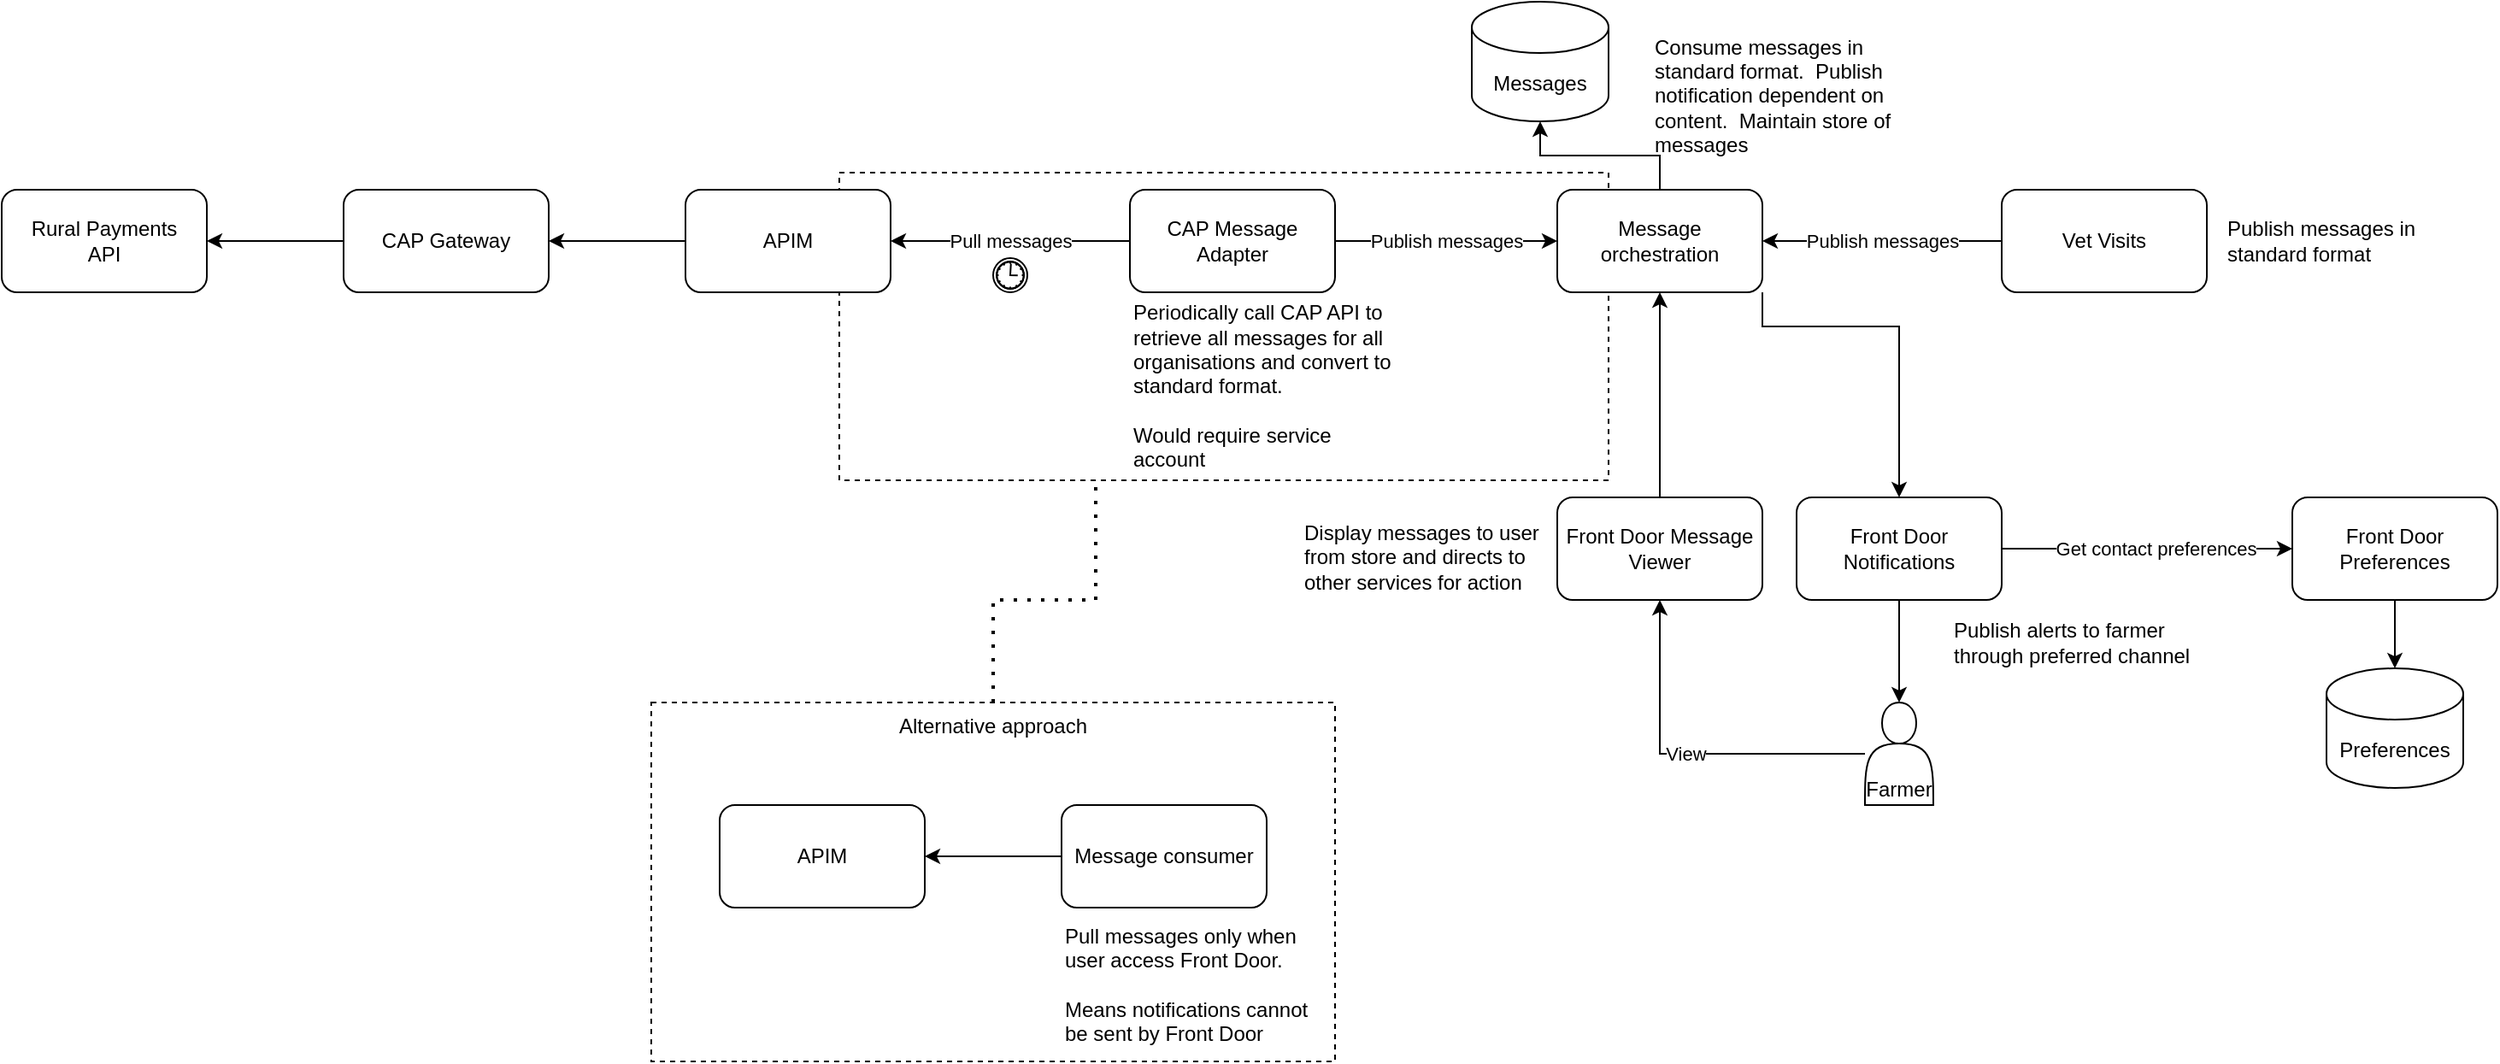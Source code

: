 <mxfile version="22.1.8" type="github">
  <diagram name="Page-1" id="dYXtfFwurcNwbzcMY37W">
    <mxGraphModel dx="2026" dy="1145" grid="1" gridSize="10" guides="1" tooltips="1" connect="1" arrows="1" fold="1" page="1" pageScale="1" pageWidth="850" pageHeight="1100" math="0" shadow="0">
      <root>
        <mxCell id="0" />
        <mxCell id="1" parent="0" />
        <mxCell id="0YbZIf-yBDhTOu-SZzjd-40" value="" style="rounded=0;whiteSpace=wrap;html=1;dashed=1;" vertex="1" parent="1">
          <mxGeometry x="650" y="150" width="450" height="180" as="geometry" />
        </mxCell>
        <mxCell id="0YbZIf-yBDhTOu-SZzjd-1" value="Rural Payments&lt;br&gt;API" style="rounded=1;whiteSpace=wrap;html=1;verticalAlign=middle;" vertex="1" parent="1">
          <mxGeometry x="160" y="160" width="120" height="60" as="geometry" />
        </mxCell>
        <mxCell id="0YbZIf-yBDhTOu-SZzjd-2" value="Messages" style="shape=cylinder3;whiteSpace=wrap;html=1;boundedLbl=1;backgroundOutline=1;size=15;" vertex="1" parent="1">
          <mxGeometry x="1020" y="50" width="80" height="70" as="geometry" />
        </mxCell>
        <mxCell id="0YbZIf-yBDhTOu-SZzjd-5" style="edgeStyle=orthogonalEdgeStyle;rounded=0;orthogonalLoop=1;jettySize=auto;html=1;entryX=1;entryY=0.5;entryDx=0;entryDy=0;" edge="1" parent="1" source="0YbZIf-yBDhTOu-SZzjd-4" target="0YbZIf-yBDhTOu-SZzjd-1">
          <mxGeometry relative="1" as="geometry" />
        </mxCell>
        <mxCell id="0YbZIf-yBDhTOu-SZzjd-4" value="CAP Gateway" style="rounded=1;whiteSpace=wrap;html=1;" vertex="1" parent="1">
          <mxGeometry x="360" y="160" width="120" height="60" as="geometry" />
        </mxCell>
        <mxCell id="0YbZIf-yBDhTOu-SZzjd-7" value="" style="edgeStyle=orthogonalEdgeStyle;rounded=0;orthogonalLoop=1;jettySize=auto;html=1;" edge="1" parent="1" source="0YbZIf-yBDhTOu-SZzjd-6" target="0YbZIf-yBDhTOu-SZzjd-4">
          <mxGeometry relative="1" as="geometry" />
        </mxCell>
        <mxCell id="0YbZIf-yBDhTOu-SZzjd-6" value="APIM" style="rounded=1;whiteSpace=wrap;html=1;" vertex="1" parent="1">
          <mxGeometry x="560" y="160" width="120" height="60" as="geometry" />
        </mxCell>
        <mxCell id="0YbZIf-yBDhTOu-SZzjd-9" value="Pull messages" style="edgeStyle=orthogonalEdgeStyle;rounded=0;orthogonalLoop=1;jettySize=auto;html=1;" edge="1" parent="1" source="0YbZIf-yBDhTOu-SZzjd-8" target="0YbZIf-yBDhTOu-SZzjd-6">
          <mxGeometry relative="1" as="geometry" />
        </mxCell>
        <mxCell id="0YbZIf-yBDhTOu-SZzjd-12" value="Publish messages" style="edgeStyle=orthogonalEdgeStyle;rounded=0;orthogonalLoop=1;jettySize=auto;html=1;" edge="1" parent="1" source="0YbZIf-yBDhTOu-SZzjd-8" target="0YbZIf-yBDhTOu-SZzjd-11">
          <mxGeometry relative="1" as="geometry" />
        </mxCell>
        <mxCell id="0YbZIf-yBDhTOu-SZzjd-8" value="CAP Message Adapter" style="rounded=1;whiteSpace=wrap;html=1;" vertex="1" parent="1">
          <mxGeometry x="820" y="160" width="120" height="60" as="geometry" />
        </mxCell>
        <mxCell id="0YbZIf-yBDhTOu-SZzjd-10" value="" style="points=[[0.145,0.145,0],[0.5,0,0],[0.855,0.145,0],[1,0.5,0],[0.855,0.855,0],[0.5,1,0],[0.145,0.855,0],[0,0.5,0]];shape=mxgraph.bpmn.event;html=1;verticalLabelPosition=bottom;labelBackgroundColor=#ffffff;verticalAlign=top;align=center;perimeter=ellipsePerimeter;outlineConnect=0;aspect=fixed;outline=catching;symbol=timer;" vertex="1" parent="1">
          <mxGeometry x="740" y="200" width="20" height="20" as="geometry" />
        </mxCell>
        <mxCell id="0YbZIf-yBDhTOu-SZzjd-14" value="" style="edgeStyle=orthogonalEdgeStyle;rounded=0;orthogonalLoop=1;jettySize=auto;html=1;" edge="1" parent="1" source="0YbZIf-yBDhTOu-SZzjd-13" target="0YbZIf-yBDhTOu-SZzjd-11">
          <mxGeometry relative="1" as="geometry" />
        </mxCell>
        <mxCell id="0YbZIf-yBDhTOu-SZzjd-23" style="edgeStyle=orthogonalEdgeStyle;rounded=0;orthogonalLoop=1;jettySize=auto;html=1;entryX=0.5;entryY=0;entryDx=0;entryDy=0;" edge="1" parent="1" source="0YbZIf-yBDhTOu-SZzjd-11" target="0YbZIf-yBDhTOu-SZzjd-22">
          <mxGeometry relative="1" as="geometry">
            <Array as="points">
              <mxPoint x="1190" y="240" />
              <mxPoint x="1270" y="240" />
            </Array>
          </mxGeometry>
        </mxCell>
        <mxCell id="0YbZIf-yBDhTOu-SZzjd-11" value="Message orchestration" style="rounded=1;whiteSpace=wrap;html=1;" vertex="1" parent="1">
          <mxGeometry x="1070" y="160" width="120" height="60" as="geometry" />
        </mxCell>
        <mxCell id="0YbZIf-yBDhTOu-SZzjd-13" value="Front Door Message Viewer" style="rounded=1;whiteSpace=wrap;html=1;fontStyle=0" vertex="1" parent="1">
          <mxGeometry x="1070" y="340" width="120" height="60" as="geometry" />
        </mxCell>
        <mxCell id="0YbZIf-yBDhTOu-SZzjd-16" value="Publish messages" style="edgeStyle=orthogonalEdgeStyle;rounded=0;orthogonalLoop=1;jettySize=auto;html=1;" edge="1" parent="1" source="0YbZIf-yBDhTOu-SZzjd-15" target="0YbZIf-yBDhTOu-SZzjd-11">
          <mxGeometry relative="1" as="geometry" />
        </mxCell>
        <mxCell id="0YbZIf-yBDhTOu-SZzjd-15" value="Vet Visits" style="rounded=1;whiteSpace=wrap;html=1;" vertex="1" parent="1">
          <mxGeometry x="1330" y="160" width="120" height="60" as="geometry" />
        </mxCell>
        <mxCell id="0YbZIf-yBDhTOu-SZzjd-19" style="edgeStyle=orthogonalEdgeStyle;rounded=0;orthogonalLoop=1;jettySize=auto;html=1;entryX=0.5;entryY=1;entryDx=0;entryDy=0;entryPerimeter=0;" edge="1" parent="1" source="0YbZIf-yBDhTOu-SZzjd-11" target="0YbZIf-yBDhTOu-SZzjd-2">
          <mxGeometry relative="1" as="geometry" />
        </mxCell>
        <mxCell id="0YbZIf-yBDhTOu-SZzjd-26" value="" style="edgeStyle=orthogonalEdgeStyle;rounded=0;orthogonalLoop=1;jettySize=auto;html=1;" edge="1" parent="1" source="0YbZIf-yBDhTOu-SZzjd-22" target="0YbZIf-yBDhTOu-SZzjd-25">
          <mxGeometry relative="1" as="geometry" />
        </mxCell>
        <mxCell id="0YbZIf-yBDhTOu-SZzjd-32" value="" style="edgeStyle=orthogonalEdgeStyle;rounded=0;orthogonalLoop=1;jettySize=auto;html=1;" edge="1" parent="1" source="0YbZIf-yBDhTOu-SZzjd-22" target="0YbZIf-yBDhTOu-SZzjd-31">
          <mxGeometry relative="1" as="geometry" />
        </mxCell>
        <mxCell id="0YbZIf-yBDhTOu-SZzjd-35" value="Text" style="edgeLabel;html=1;align=center;verticalAlign=middle;resizable=0;points=[];" vertex="1" connectable="0" parent="0YbZIf-yBDhTOu-SZzjd-32">
          <mxGeometry x="0.34" y="1" relative="1" as="geometry">
            <mxPoint as="offset" />
          </mxGeometry>
        </mxCell>
        <mxCell id="0YbZIf-yBDhTOu-SZzjd-36" value="Get contact preferences" style="edgeLabel;html=1;align=center;verticalAlign=middle;resizable=0;points=[];" vertex="1" connectable="0" parent="0YbZIf-yBDhTOu-SZzjd-32">
          <mxGeometry x="0.36" y="-3" relative="1" as="geometry">
            <mxPoint x="-26" y="-3" as="offset" />
          </mxGeometry>
        </mxCell>
        <mxCell id="0YbZIf-yBDhTOu-SZzjd-22" value="Front Door Notifications" style="rounded=1;whiteSpace=wrap;html=1;" vertex="1" parent="1">
          <mxGeometry x="1210" y="340" width="120" height="60" as="geometry" />
        </mxCell>
        <mxCell id="0YbZIf-yBDhTOu-SZzjd-27" value="View" style="edgeStyle=orthogonalEdgeStyle;rounded=0;orthogonalLoop=1;jettySize=auto;html=1;entryX=0.5;entryY=1;entryDx=0;entryDy=0;" edge="1" parent="1" source="0YbZIf-yBDhTOu-SZzjd-25" target="0YbZIf-yBDhTOu-SZzjd-13">
          <mxGeometry relative="1" as="geometry" />
        </mxCell>
        <mxCell id="0YbZIf-yBDhTOu-SZzjd-25" value="Farmer" style="shape=actor;whiteSpace=wrap;html=1;verticalAlign=bottom;" vertex="1" parent="1">
          <mxGeometry x="1250" y="460" width="40" height="60" as="geometry" />
        </mxCell>
        <mxCell id="0YbZIf-yBDhTOu-SZzjd-29" value="Periodically call CAP API to retrieve all messages for all organisations and convert to standard format.&lt;br&gt;&lt;br&gt;Would require service account" style="text;html=1;strokeColor=none;fillColor=none;align=left;verticalAlign=middle;whiteSpace=wrap;rounded=0;" vertex="1" parent="1">
          <mxGeometry x="820" y="260" width="160" height="30" as="geometry" />
        </mxCell>
        <mxCell id="0YbZIf-yBDhTOu-SZzjd-30" value="Publish messages in standard format" style="text;html=1;strokeColor=none;fillColor=none;align=left;verticalAlign=middle;whiteSpace=wrap;rounded=0;" vertex="1" parent="1">
          <mxGeometry x="1460" y="175" width="160" height="30" as="geometry" />
        </mxCell>
        <mxCell id="0YbZIf-yBDhTOu-SZzjd-34" value="" style="edgeStyle=orthogonalEdgeStyle;rounded=0;orthogonalLoop=1;jettySize=auto;html=1;" edge="1" parent="1" source="0YbZIf-yBDhTOu-SZzjd-31" target="0YbZIf-yBDhTOu-SZzjd-33">
          <mxGeometry relative="1" as="geometry" />
        </mxCell>
        <mxCell id="0YbZIf-yBDhTOu-SZzjd-31" value="Front Door Preferences" style="rounded=1;whiteSpace=wrap;html=1;" vertex="1" parent="1">
          <mxGeometry x="1500" y="340" width="120" height="60" as="geometry" />
        </mxCell>
        <mxCell id="0YbZIf-yBDhTOu-SZzjd-33" value="Preferences" style="shape=cylinder3;whiteSpace=wrap;html=1;boundedLbl=1;backgroundOutline=1;size=15;" vertex="1" parent="1">
          <mxGeometry x="1520" y="440" width="80" height="70" as="geometry" />
        </mxCell>
        <mxCell id="0YbZIf-yBDhTOu-SZzjd-37" value="Publish alerts to farmer through preferred channel" style="text;html=1;strokeColor=none;fillColor=none;align=left;verticalAlign=middle;whiteSpace=wrap;rounded=0;" vertex="1" parent="1">
          <mxGeometry x="1300" y="410" width="160" height="30" as="geometry" />
        </mxCell>
        <mxCell id="0YbZIf-yBDhTOu-SZzjd-38" value="Display messages to user from store and directs to other services for action" style="text;html=1;strokeColor=none;fillColor=none;align=left;verticalAlign=middle;whiteSpace=wrap;rounded=0;" vertex="1" parent="1">
          <mxGeometry x="920" y="360" width="160" height="30" as="geometry" />
        </mxCell>
        <mxCell id="0YbZIf-yBDhTOu-SZzjd-41" value="" style="endArrow=none;dashed=1;html=1;dashPattern=1 3;strokeWidth=2;rounded=0;edgeStyle=orthogonalEdgeStyle;exitX=0.5;exitY=0;exitDx=0;exitDy=0;" edge="1" parent="1" source="0YbZIf-yBDhTOu-SZzjd-42">
          <mxGeometry width="50" height="50" relative="1" as="geometry">
            <mxPoint x="620" y="470" as="sourcePoint" />
            <mxPoint x="800" y="330" as="targetPoint" />
            <Array as="points">
              <mxPoint x="740" y="400" />
              <mxPoint x="800" y="400" />
            </Array>
          </mxGeometry>
        </mxCell>
        <mxCell id="0YbZIf-yBDhTOu-SZzjd-42" value="Alternative approach" style="rounded=0;whiteSpace=wrap;html=1;dashed=1;verticalAlign=top;" vertex="1" parent="1">
          <mxGeometry x="540" y="460" width="400" height="210" as="geometry" />
        </mxCell>
        <mxCell id="0YbZIf-yBDhTOu-SZzjd-49" value="" style="edgeStyle=orthogonalEdgeStyle;rounded=0;orthogonalLoop=1;jettySize=auto;html=1;" edge="1" parent="1" source="0YbZIf-yBDhTOu-SZzjd-43" target="0YbZIf-yBDhTOu-SZzjd-48">
          <mxGeometry relative="1" as="geometry" />
        </mxCell>
        <mxCell id="0YbZIf-yBDhTOu-SZzjd-43" value="Message consumer" style="rounded=1;whiteSpace=wrap;html=1;" vertex="1" parent="1">
          <mxGeometry x="780" y="520" width="120" height="60" as="geometry" />
        </mxCell>
        <mxCell id="0YbZIf-yBDhTOu-SZzjd-48" value="APIM" style="rounded=1;whiteSpace=wrap;html=1;" vertex="1" parent="1">
          <mxGeometry x="580" y="520" width="120" height="60" as="geometry" />
        </mxCell>
        <mxCell id="0YbZIf-yBDhTOu-SZzjd-51" value="Pull messages only when user access Front Door.&lt;br&gt;&lt;br&gt;Means notifications cannot be sent by Front Door" style="text;html=1;strokeColor=none;fillColor=none;align=left;verticalAlign=middle;whiteSpace=wrap;rounded=0;" vertex="1" parent="1">
          <mxGeometry x="780" y="610" width="160" height="30" as="geometry" />
        </mxCell>
        <mxCell id="0YbZIf-yBDhTOu-SZzjd-52" value="Consume messages in standard format.&amp;nbsp; Publish notification dependent on content.&amp;nbsp; Maintain store of messages" style="text;html=1;strokeColor=none;fillColor=none;align=left;verticalAlign=middle;whiteSpace=wrap;rounded=0;" vertex="1" parent="1">
          <mxGeometry x="1125" y="90" width="160" height="30" as="geometry" />
        </mxCell>
      </root>
    </mxGraphModel>
  </diagram>
</mxfile>
